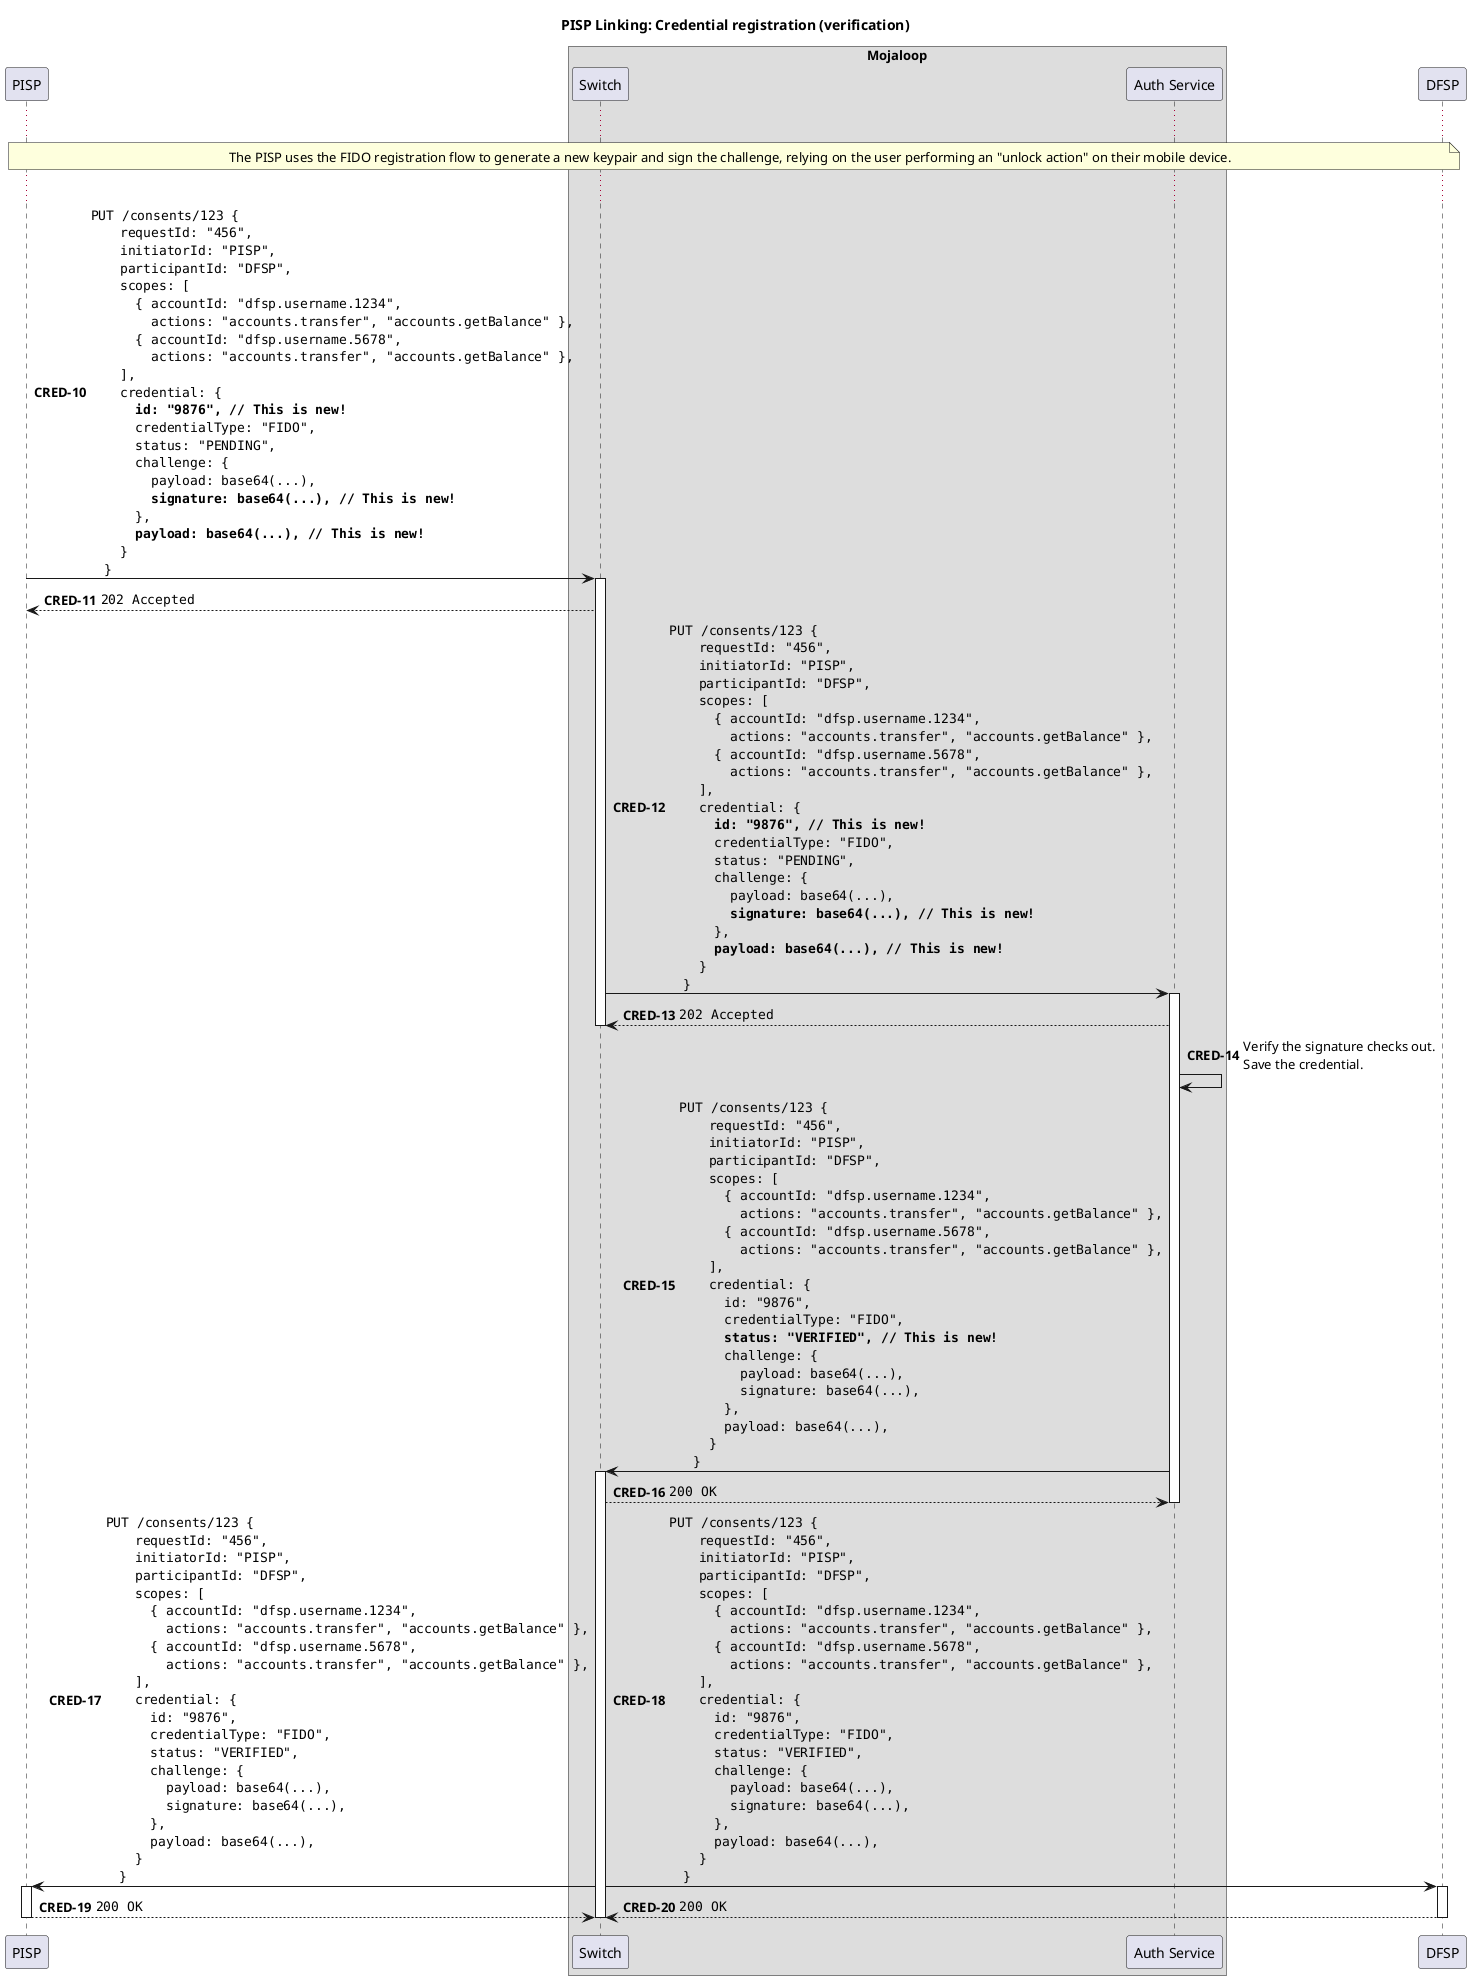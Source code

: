@startuml

!pragma teoz true

title PISP Linking: Credential registration (verification)

participant "PISP" as PISP

box "Mojaloop"
    participant Switch
    participant "Auth Service" as Auth
end box

participant "DFSP" as DFSP

autonumber 10 "<b>CRED-#</b>"

...

note over PISP, DFSP
    The PISP uses the FIDO registration flow to generate a new keypair and sign the challenge, relying on the user performing an "unlock action" on their mobile device.
end note

...

PISP -> Switch ++: ""PUT /consents/123 {""\n\
    ""  requestId: "456",""\n\
    ""  initiatorId: "PISP",""\n\
    ""  participantId: "DFSP",""\n\
    ""  scopes: [ ""\n\
    ""    { accountId: "dfsp.username.1234",""\n\
    ""      actions: "accounts.transfer", "accounts.getBalance" },""\n\
    ""    { accountId: "dfsp.username.5678",""\n\
    ""      actions: "accounts.transfer", "accounts.getBalance" },""\n\
    ""  ],""\n\
    ""  credential: {""\n\
    ""    **id: "9876", // This is new!**""\n\
    ""    credentialType: "FIDO",""\n\
    ""    status: "PENDING",""\n\
    ""    challenge: {""\n\
    ""      payload: base64(...),""\n\
    ""      **signature: base64(...), // This is new!**""\n\
    ""    },""\n\
    ""    **payload: base64(...), // This is new!**""\n\
    ""  }""\n\
    ""}""
Switch --> PISP: ""202 Accepted""
deactivate PISP

Switch -> Auth ++: ""PUT /consents/123 {""\n\
    ""  requestId: "456",""\n\
    ""  initiatorId: "PISP",""\n\
    ""  participantId: "DFSP",""\n\
    ""  scopes: [ ""\n\
    ""    { accountId: "dfsp.username.1234",""\n\
    ""      actions: "accounts.transfer", "accounts.getBalance" },""\n\
    ""    { accountId: "dfsp.username.5678",""\n\
    ""      actions: "accounts.transfer", "accounts.getBalance" },""\n\
    ""  ],""\n\
    ""  credential: {""\n\
    ""    **id: "9876", // This is new!**""\n\
    ""    credentialType: "FIDO",""\n\
    ""    status: "PENDING",""\n\
    ""    challenge: {""\n\
    ""      payload: base64(...),""\n\
    ""      **signature: base64(...), // This is new!**""\n\
    ""    },""\n\
    ""    **payload: base64(...), // This is new!**""\n\
    ""  }""\n\
    ""}""
Auth --> Switch: ""202 Accepted""
deactivate Switch

Auth -> Auth: Verify the signature checks out.\nSave the credential.
Auth -> Switch ++: ""PUT /consents/123 {""\n\
    ""  requestId: "456",""\n\
    ""  initiatorId: "PISP",""\n\
    ""  participantId: "DFSP",""\n\
    ""  scopes: [ ""\n\
    ""    { accountId: "dfsp.username.1234",""\n\
    ""      actions: "accounts.transfer", "accounts.getBalance" },""\n\
    ""    { accountId: "dfsp.username.5678",""\n\
    ""      actions: "accounts.transfer", "accounts.getBalance" },""\n\
    ""  ],""\n\
    ""  credential: {""\n\
    ""    id: "9876",""\n\
    ""    credentialType: "FIDO",""\n\
    ""    **status: "VERIFIED", // This is new!**""\n\
    ""    challenge: {""\n\
    ""      payload: base64(...),""\n\
    ""      signature: base64(...),""\n\
    ""    },""\n\
    ""    payload: base64(...),""\n\
    ""  }""\n\
    ""}""
Switch --> Auth: ""200 OK""
deactivate Auth

Switch -> PISP ++: ""PUT /consents/123 {""\n\
    ""  requestId: "456",""\n\
    ""  initiatorId: "PISP",""\n\
    ""  participantId: "DFSP",""\n\
    ""  scopes: [ ""\n\
    ""    { accountId: "dfsp.username.1234",""\n\
    ""      actions: "accounts.transfer", "accounts.getBalance" },""\n\
    ""    { accountId: "dfsp.username.5678",""\n\
    ""      actions: "accounts.transfer", "accounts.getBalance" },""\n\
    ""  ],""\n\
    ""  credential: {""\n\
    ""    id: "9876",""\n\
    ""    credentialType: "FIDO",""\n\
    ""    status: "VERIFIED",""\n\
    ""    challenge: {""\n\
    ""      payload: base64(...),""\n\
    ""      signature: base64(...),""\n\
    ""    },""\n\
    ""    payload: base64(...),""\n\
    ""  }""\n\
    ""}""
& Switch -> DFSP ++: ""PUT /consents/123 {""\n\
    ""  requestId: "456",""\n\
    ""  initiatorId: "PISP",""\n\
    ""  participantId: "DFSP",""\n\
    ""  scopes: [ ""\n\
    ""    { accountId: "dfsp.username.1234",""\n\
    ""      actions: "accounts.transfer", "accounts.getBalance" },""\n\
    ""    { accountId: "dfsp.username.5678",""\n\
    ""      actions: "accounts.transfer", "accounts.getBalance" },""\n\
    ""  ],""\n\
    ""  credential: {""\n\
    ""    id: "9876",""\n\
    ""    credentialType: "FIDO",""\n\
    ""    status: "VERIFIED",""\n\
    ""    challenge: {""\n\
    ""      payload: base64(...),""\n\
    ""      signature: base64(...),""\n\
    ""    },""\n\
    ""    payload: base64(...),""\n\
    ""  }""\n\
    ""}""
PISP --> Switch --: ""200 OK""
& DFSP --> Switch --: ""200 OK""
deactivate Switch

@enduml

